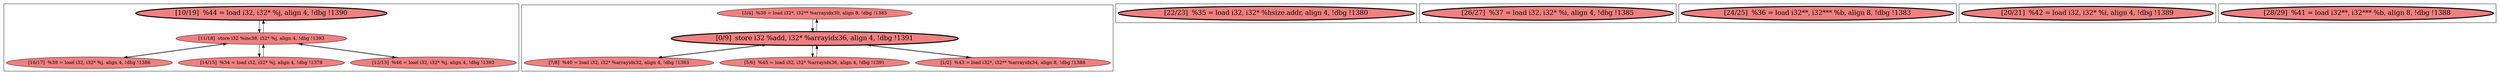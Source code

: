 
digraph G {



node598->node601 [ ]
node601->node598 [ ]
node590->node589 [ ]
node589->node590 [ ]
node587->node589 [ ]
node588->node589 [ ]
node589->node591 [ ]
node591->node589 [ ]
node601->node597 [ ]
node601->node599 [ ]
node589->node588 [ ]
node601->node600 [ ]
node597->node601 [ ]
node599->node601 [ ]
node589->node587 [ ]
node600->node601 [ ]


subgraph cluster6 {


node601 [fillcolor=lightcoral,label="[11/18]  store i32 %inc38, i32* %j, align 4, !dbg !1393",shape=ellipse,style=filled ]
node600 [fillcolor=lightcoral,label="[12/13]  %46 = load i32, i32* %j, align 4, !dbg !1393",shape=ellipse,style=filled ]
node599 [fillcolor=lightcoral,label="[14/15]  %34 = load i32, i32* %j, align 4, !dbg !1378",shape=ellipse,style=filled ]
node597 [fillcolor=lightcoral,label="[16/17]  %39 = load i32, i32* %j, align 4, !dbg !1386",shape=ellipse,style=filled ]
node598 [penwidth=3.0,fontsize=20,fillcolor=lightcoral,label="[10/19]  %44 = load i32, i32* %j, align 4, !dbg !1390",shape=ellipse,style=filled ]



}

subgraph cluster0 {


node591 [fillcolor=lightcoral,label="[1/2]  %43 = load i32*, i32** %arrayidx34, align 8, !dbg !1388",shape=ellipse,style=filled ]
node590 [fillcolor=lightcoral,label="[3/4]  %38 = load i32*, i32** %arrayidx30, align 8, !dbg !1383",shape=ellipse,style=filled ]
node589 [penwidth=3.0,fontsize=20,fillcolor=lightcoral,label="[0/9]  store i32 %add, i32* %arrayidx36, align 4, !dbg !1391",shape=ellipse,style=filled ]
node587 [fillcolor=lightcoral,label="[7/8]  %40 = load i32, i32* %arrayidx32, align 4, !dbg !1383",shape=ellipse,style=filled ]
node588 [fillcolor=lightcoral,label="[5/6]  %45 = load i32, i32* %arrayidx36, align 4, !dbg !1391",shape=ellipse,style=filled ]



}

subgraph cluster5 {


node596 [penwidth=3.0,fontsize=20,fillcolor=lightcoral,label="[22/23]  %35 = load i32, i32* %hsize.addr, align 4, !dbg !1380",shape=ellipse,style=filled ]



}

subgraph cluster1 {


node592 [penwidth=3.0,fontsize=20,fillcolor=lightcoral,label="[26/27]  %37 = load i32, i32* %i, align 4, !dbg !1385",shape=ellipse,style=filled ]



}

subgraph cluster2 {


node593 [penwidth=3.0,fontsize=20,fillcolor=lightcoral,label="[24/25]  %36 = load i32**, i32*** %b, align 8, !dbg !1383",shape=ellipse,style=filled ]



}

subgraph cluster3 {


node594 [penwidth=3.0,fontsize=20,fillcolor=lightcoral,label="[20/21]  %42 = load i32, i32* %i, align 4, !dbg !1389",shape=ellipse,style=filled ]



}

subgraph cluster4 {


node595 [penwidth=3.0,fontsize=20,fillcolor=lightcoral,label="[28/29]  %41 = load i32**, i32*** %b, align 8, !dbg !1388",shape=ellipse,style=filled ]



}

}
